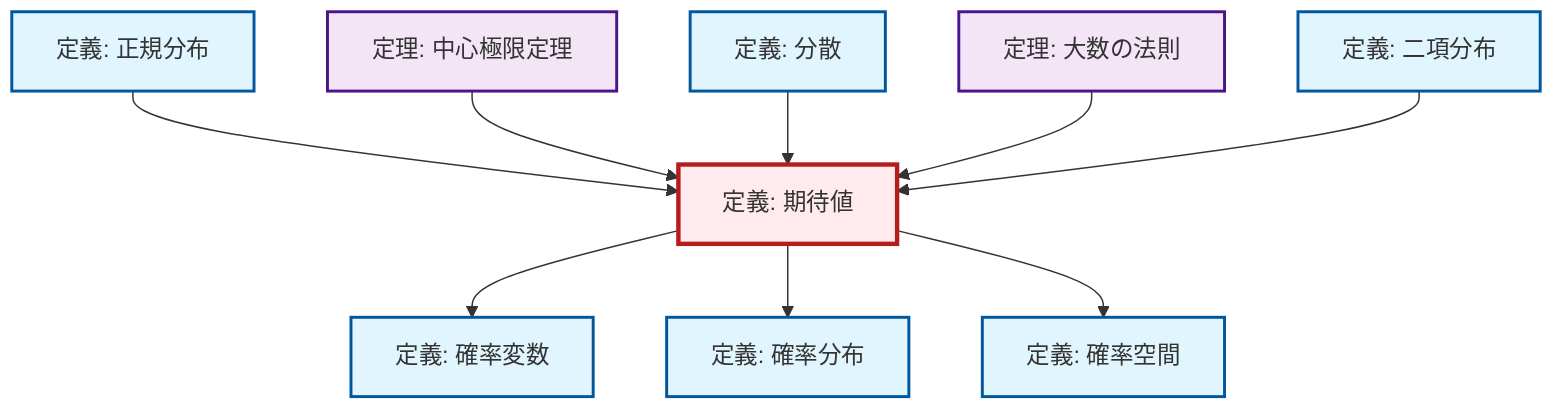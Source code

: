graph TD
    classDef definition fill:#e1f5fe,stroke:#01579b,stroke-width:2px
    classDef theorem fill:#f3e5f5,stroke:#4a148c,stroke-width:2px
    classDef axiom fill:#fff3e0,stroke:#e65100,stroke-width:2px
    classDef example fill:#e8f5e9,stroke:#1b5e20,stroke-width:2px
    classDef current fill:#ffebee,stroke:#b71c1c,stroke-width:3px
    def-probability-distribution["定義: 確率分布"]:::definition
    thm-central-limit["定理: 中心極限定理"]:::theorem
    thm-law-of-large-numbers["定理: 大数の法則"]:::theorem
    def-expectation["定義: 期待値"]:::definition
    def-variance["定義: 分散"]:::definition
    def-normal-distribution["定義: 正規分布"]:::definition
    def-random-variable["定義: 確率変数"]:::definition
    def-probability-space["定義: 確率空間"]:::definition
    def-binomial-distribution["定義: 二項分布"]:::definition
    def-normal-distribution --> def-expectation
    def-expectation --> def-random-variable
    thm-central-limit --> def-expectation
    def-expectation --> def-probability-distribution
    def-variance --> def-expectation
    thm-law-of-large-numbers --> def-expectation
    def-binomial-distribution --> def-expectation
    def-expectation --> def-probability-space
    class def-expectation current